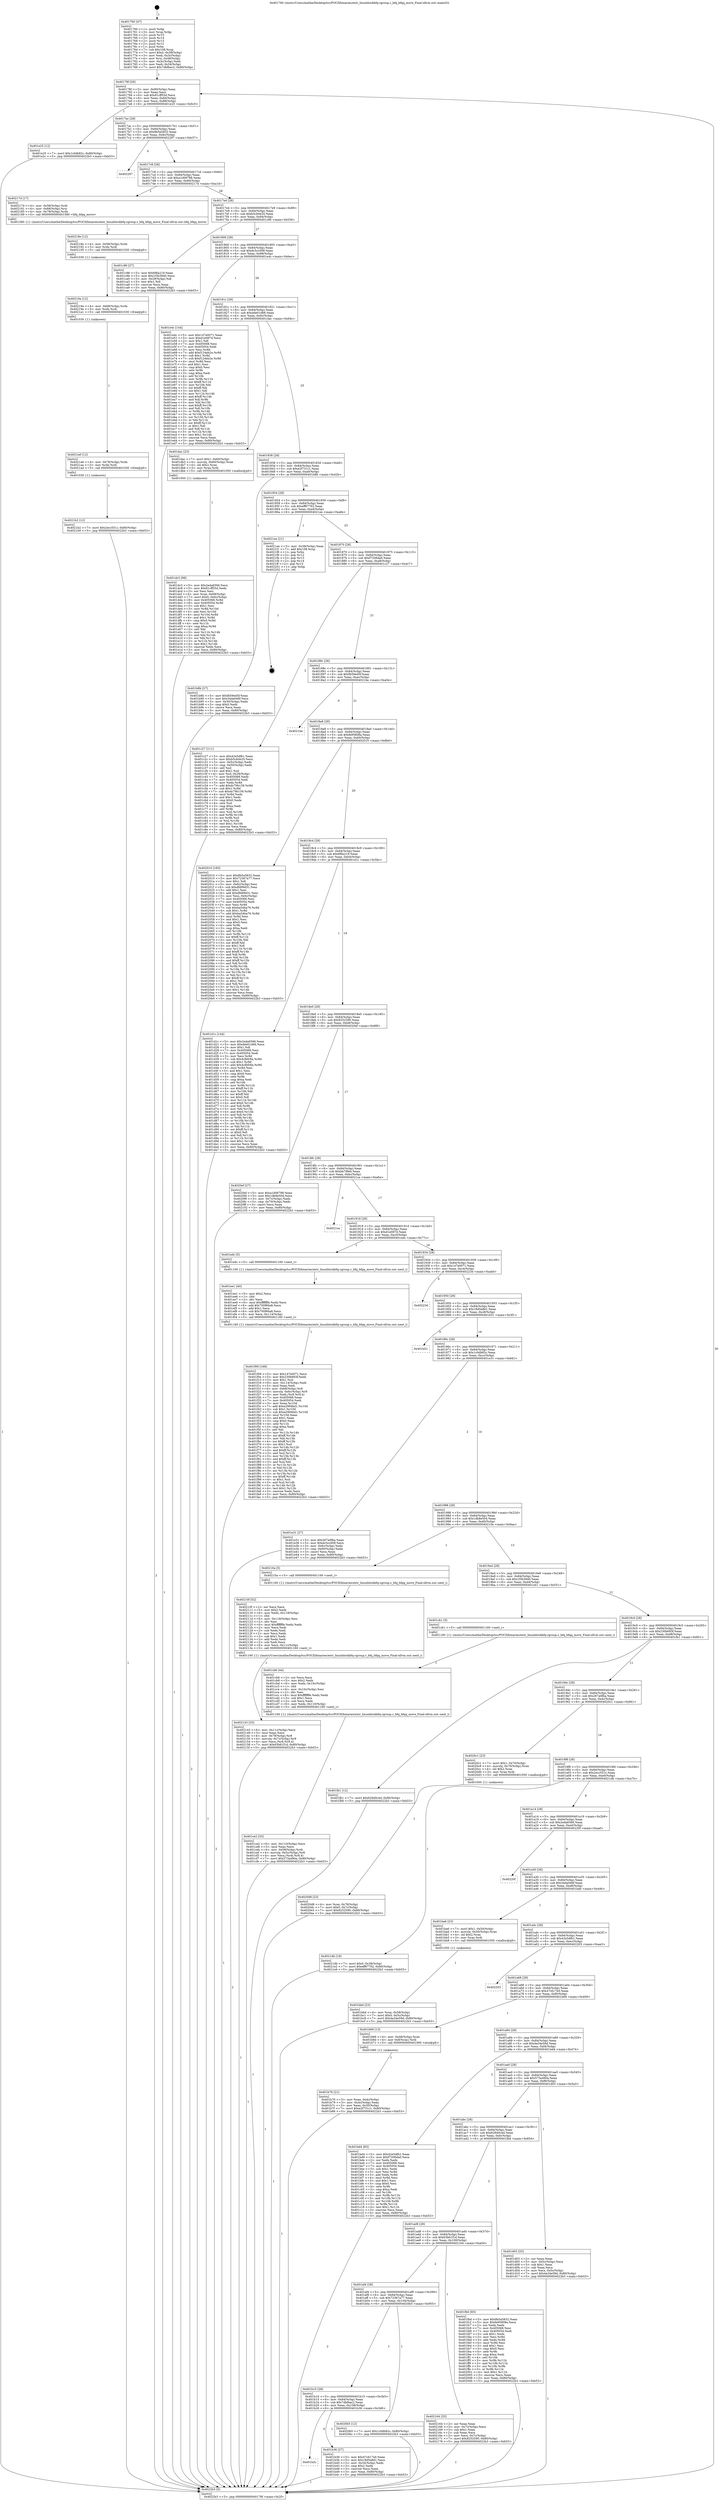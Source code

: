 digraph "0x401760" {
  label = "0x401760 (/mnt/c/Users/mathe/Desktop/tcc/POCII/binaries/extr_linuxblockbfq-cgroup.c_bfq_bfqq_move_Final-ollvm.out::main(0))"
  labelloc = "t"
  node[shape=record]

  Entry [label="",width=0.3,height=0.3,shape=circle,fillcolor=black,style=filled]
  "0x40178f" [label="{
     0x40178f [29]\l
     | [instrs]\l
     &nbsp;&nbsp;0x40178f \<+3\>: mov -0x80(%rbp),%eax\l
     &nbsp;&nbsp;0x401792 \<+2\>: mov %eax,%ecx\l
     &nbsp;&nbsp;0x401794 \<+6\>: sub $0x81cff55d,%ecx\l
     &nbsp;&nbsp;0x40179a \<+6\>: mov %eax,-0x84(%rbp)\l
     &nbsp;&nbsp;0x4017a0 \<+6\>: mov %ecx,-0x88(%rbp)\l
     &nbsp;&nbsp;0x4017a6 \<+6\>: je 0000000000401e25 \<main+0x6c5\>\l
  }"]
  "0x401e25" [label="{
     0x401e25 [12]\l
     | [instrs]\l
     &nbsp;&nbsp;0x401e25 \<+7\>: movl $0x1c0db82c,-0x80(%rbp)\l
     &nbsp;&nbsp;0x401e2c \<+5\>: jmp 00000000004022b3 \<main+0xb53\>\l
  }"]
  "0x4017ac" [label="{
     0x4017ac [28]\l
     | [instrs]\l
     &nbsp;&nbsp;0x4017ac \<+5\>: jmp 00000000004017b1 \<main+0x51\>\l
     &nbsp;&nbsp;0x4017b1 \<+6\>: mov -0x84(%rbp),%eax\l
     &nbsp;&nbsp;0x4017b7 \<+5\>: sub $0x8b5a5832,%eax\l
     &nbsp;&nbsp;0x4017bc \<+6\>: mov %eax,-0x8c(%rbp)\l
     &nbsp;&nbsp;0x4017c2 \<+6\>: je 0000000000402297 \<main+0xb37\>\l
  }"]
  Exit [label="",width=0.3,height=0.3,shape=circle,fillcolor=black,style=filled,peripheries=2]
  "0x402297" [label="{
     0x402297\l
  }", style=dashed]
  "0x4017c8" [label="{
     0x4017c8 [28]\l
     | [instrs]\l
     &nbsp;&nbsp;0x4017c8 \<+5\>: jmp 00000000004017cd \<main+0x6d\>\l
     &nbsp;&nbsp;0x4017cd \<+6\>: mov -0x84(%rbp),%eax\l
     &nbsp;&nbsp;0x4017d3 \<+5\>: sub $0xa1d06788,%eax\l
     &nbsp;&nbsp;0x4017d8 \<+6\>: mov %eax,-0x90(%rbp)\l
     &nbsp;&nbsp;0x4017de \<+6\>: je 000000000040217d \<main+0xa1d\>\l
  }"]
  "0x4021b2" [label="{
     0x4021b2 [12]\l
     | [instrs]\l
     &nbsp;&nbsp;0x4021b2 \<+7\>: movl $0x2ecc551c,-0x80(%rbp)\l
     &nbsp;&nbsp;0x4021b9 \<+5\>: jmp 00000000004022b3 \<main+0xb53\>\l
  }"]
  "0x40217d" [label="{
     0x40217d [17]\l
     | [instrs]\l
     &nbsp;&nbsp;0x40217d \<+4\>: mov -0x58(%rbp),%rdi\l
     &nbsp;&nbsp;0x402181 \<+4\>: mov -0x68(%rbp),%rsi\l
     &nbsp;&nbsp;0x402185 \<+4\>: mov -0x78(%rbp),%rdx\l
     &nbsp;&nbsp;0x402189 \<+5\>: call 0000000000401580 \<bfq_bfqq_move\>\l
     | [calls]\l
     &nbsp;&nbsp;0x401580 \{1\} (/mnt/c/Users/mathe/Desktop/tcc/POCII/binaries/extr_linuxblockbfq-cgroup.c_bfq_bfqq_move_Final-ollvm.out::bfq_bfqq_move)\l
  }"]
  "0x4017e4" [label="{
     0x4017e4 [28]\l
     | [instrs]\l
     &nbsp;&nbsp;0x4017e4 \<+5\>: jmp 00000000004017e9 \<main+0x89\>\l
     &nbsp;&nbsp;0x4017e9 \<+6\>: mov -0x84(%rbp),%eax\l
     &nbsp;&nbsp;0x4017ef \<+5\>: sub $0xb5cb0e20,%eax\l
     &nbsp;&nbsp;0x4017f4 \<+6\>: mov %eax,-0x94(%rbp)\l
     &nbsp;&nbsp;0x4017fa \<+6\>: je 0000000000401c96 \<main+0x536\>\l
  }"]
  "0x4021a6" [label="{
     0x4021a6 [12]\l
     | [instrs]\l
     &nbsp;&nbsp;0x4021a6 \<+4\>: mov -0x78(%rbp),%rdx\l
     &nbsp;&nbsp;0x4021aa \<+3\>: mov %rdx,%rdi\l
     &nbsp;&nbsp;0x4021ad \<+5\>: call 0000000000401030 \<free@plt\>\l
     | [calls]\l
     &nbsp;&nbsp;0x401030 \{1\} (unknown)\l
  }"]
  "0x401c96" [label="{
     0x401c96 [27]\l
     | [instrs]\l
     &nbsp;&nbsp;0x401c96 \<+5\>: mov $0x6f6a219,%eax\l
     &nbsp;&nbsp;0x401c9b \<+5\>: mov $0x1f3b3940,%ecx\l
     &nbsp;&nbsp;0x401ca0 \<+3\>: mov -0x29(%rbp),%dl\l
     &nbsp;&nbsp;0x401ca3 \<+3\>: test $0x1,%dl\l
     &nbsp;&nbsp;0x401ca6 \<+3\>: cmovne %ecx,%eax\l
     &nbsp;&nbsp;0x401ca9 \<+3\>: mov %eax,-0x80(%rbp)\l
     &nbsp;&nbsp;0x401cac \<+5\>: jmp 00000000004022b3 \<main+0xb53\>\l
  }"]
  "0x401800" [label="{
     0x401800 [28]\l
     | [instrs]\l
     &nbsp;&nbsp;0x401800 \<+5\>: jmp 0000000000401805 \<main+0xa5\>\l
     &nbsp;&nbsp;0x401805 \<+6\>: mov -0x84(%rbp),%eax\l
     &nbsp;&nbsp;0x40180b \<+5\>: sub $0xdc5cc009,%eax\l
     &nbsp;&nbsp;0x401810 \<+6\>: mov %eax,-0x98(%rbp)\l
     &nbsp;&nbsp;0x401816 \<+6\>: je 0000000000401e4c \<main+0x6ec\>\l
  }"]
  "0x40219a" [label="{
     0x40219a [12]\l
     | [instrs]\l
     &nbsp;&nbsp;0x40219a \<+4\>: mov -0x68(%rbp),%rdx\l
     &nbsp;&nbsp;0x40219e \<+3\>: mov %rdx,%rdi\l
     &nbsp;&nbsp;0x4021a1 \<+5\>: call 0000000000401030 \<free@plt\>\l
     | [calls]\l
     &nbsp;&nbsp;0x401030 \{1\} (unknown)\l
  }"]
  "0x401e4c" [label="{
     0x401e4c [144]\l
     | [instrs]\l
     &nbsp;&nbsp;0x401e4c \<+5\>: mov $0x147e0071,%eax\l
     &nbsp;&nbsp;0x401e51 \<+5\>: mov $0xd1e087d,%ecx\l
     &nbsp;&nbsp;0x401e56 \<+2\>: mov $0x1,%dl\l
     &nbsp;&nbsp;0x401e58 \<+7\>: mov 0x405068,%esi\l
     &nbsp;&nbsp;0x401e5f \<+7\>: mov 0x405054,%edi\l
     &nbsp;&nbsp;0x401e66 \<+3\>: mov %esi,%r8d\l
     &nbsp;&nbsp;0x401e69 \<+7\>: add $0xf124eb2e,%r8d\l
     &nbsp;&nbsp;0x401e70 \<+4\>: sub $0x1,%r8d\l
     &nbsp;&nbsp;0x401e74 \<+7\>: sub $0xf124eb2e,%r8d\l
     &nbsp;&nbsp;0x401e7b \<+4\>: imul %r8d,%esi\l
     &nbsp;&nbsp;0x401e7f \<+3\>: and $0x1,%esi\l
     &nbsp;&nbsp;0x401e82 \<+3\>: cmp $0x0,%esi\l
     &nbsp;&nbsp;0x401e85 \<+4\>: sete %r9b\l
     &nbsp;&nbsp;0x401e89 \<+3\>: cmp $0xa,%edi\l
     &nbsp;&nbsp;0x401e8c \<+4\>: setl %r10b\l
     &nbsp;&nbsp;0x401e90 \<+3\>: mov %r9b,%r11b\l
     &nbsp;&nbsp;0x401e93 \<+4\>: xor $0xff,%r11b\l
     &nbsp;&nbsp;0x401e97 \<+3\>: mov %r10b,%bl\l
     &nbsp;&nbsp;0x401e9a \<+3\>: xor $0xff,%bl\l
     &nbsp;&nbsp;0x401e9d \<+3\>: xor $0x1,%dl\l
     &nbsp;&nbsp;0x401ea0 \<+3\>: mov %r11b,%r14b\l
     &nbsp;&nbsp;0x401ea3 \<+4\>: and $0xff,%r14b\l
     &nbsp;&nbsp;0x401ea7 \<+3\>: and %dl,%r9b\l
     &nbsp;&nbsp;0x401eaa \<+3\>: mov %bl,%r15b\l
     &nbsp;&nbsp;0x401ead \<+4\>: and $0xff,%r15b\l
     &nbsp;&nbsp;0x401eb1 \<+3\>: and %dl,%r10b\l
     &nbsp;&nbsp;0x401eb4 \<+3\>: or %r9b,%r14b\l
     &nbsp;&nbsp;0x401eb7 \<+3\>: or %r10b,%r15b\l
     &nbsp;&nbsp;0x401eba \<+3\>: xor %r15b,%r14b\l
     &nbsp;&nbsp;0x401ebd \<+3\>: or %bl,%r11b\l
     &nbsp;&nbsp;0x401ec0 \<+4\>: xor $0xff,%r11b\l
     &nbsp;&nbsp;0x401ec4 \<+3\>: or $0x1,%dl\l
     &nbsp;&nbsp;0x401ec7 \<+3\>: and %dl,%r11b\l
     &nbsp;&nbsp;0x401eca \<+3\>: or %r11b,%r14b\l
     &nbsp;&nbsp;0x401ecd \<+4\>: test $0x1,%r14b\l
     &nbsp;&nbsp;0x401ed1 \<+3\>: cmovne %ecx,%eax\l
     &nbsp;&nbsp;0x401ed4 \<+3\>: mov %eax,-0x80(%rbp)\l
     &nbsp;&nbsp;0x401ed7 \<+5\>: jmp 00000000004022b3 \<main+0xb53\>\l
  }"]
  "0x40181c" [label="{
     0x40181c [28]\l
     | [instrs]\l
     &nbsp;&nbsp;0x40181c \<+5\>: jmp 0000000000401821 \<main+0xc1\>\l
     &nbsp;&nbsp;0x401821 \<+6\>: mov -0x84(%rbp),%eax\l
     &nbsp;&nbsp;0x401827 \<+5\>: sub $0xdde01d66,%eax\l
     &nbsp;&nbsp;0x40182c \<+6\>: mov %eax,-0x9c(%rbp)\l
     &nbsp;&nbsp;0x401832 \<+6\>: je 0000000000401dac \<main+0x64c\>\l
  }"]
  "0x40218e" [label="{
     0x40218e [12]\l
     | [instrs]\l
     &nbsp;&nbsp;0x40218e \<+4\>: mov -0x58(%rbp),%rdx\l
     &nbsp;&nbsp;0x402192 \<+3\>: mov %rdx,%rdi\l
     &nbsp;&nbsp;0x402195 \<+5\>: call 0000000000401030 \<free@plt\>\l
     | [calls]\l
     &nbsp;&nbsp;0x401030 \{1\} (unknown)\l
  }"]
  "0x401dac" [label="{
     0x401dac [23]\l
     | [instrs]\l
     &nbsp;&nbsp;0x401dac \<+7\>: movl $0x1,-0x60(%rbp)\l
     &nbsp;&nbsp;0x401db3 \<+4\>: movslq -0x60(%rbp),%rax\l
     &nbsp;&nbsp;0x401db7 \<+4\>: shl $0x2,%rax\l
     &nbsp;&nbsp;0x401dbb \<+3\>: mov %rax,%rdi\l
     &nbsp;&nbsp;0x401dbe \<+5\>: call 0000000000401050 \<malloc@plt\>\l
     | [calls]\l
     &nbsp;&nbsp;0x401050 \{1\} (unknown)\l
  }"]
  "0x401838" [label="{
     0x401838 [28]\l
     | [instrs]\l
     &nbsp;&nbsp;0x401838 \<+5\>: jmp 000000000040183d \<main+0xdd\>\l
     &nbsp;&nbsp;0x40183d \<+6\>: mov -0x84(%rbp),%eax\l
     &nbsp;&nbsp;0x401843 \<+5\>: sub $0xe2f731c1,%eax\l
     &nbsp;&nbsp;0x401848 \<+6\>: mov %eax,-0xa0(%rbp)\l
     &nbsp;&nbsp;0x40184e \<+6\>: je 0000000000401b8b \<main+0x42b\>\l
  }"]
  "0x402143" [label="{
     0x402143 [33]\l
     | [instrs]\l
     &nbsp;&nbsp;0x402143 \<+6\>: mov -0x11c(%rbp),%ecx\l
     &nbsp;&nbsp;0x402149 \<+3\>: imul %eax,%ecx\l
     &nbsp;&nbsp;0x40214c \<+4\>: mov -0x78(%rbp),%r8\l
     &nbsp;&nbsp;0x402150 \<+4\>: movslq -0x7c(%rbp),%r9\l
     &nbsp;&nbsp;0x402154 \<+4\>: mov %ecx,(%r8,%r9,4)\l
     &nbsp;&nbsp;0x402158 \<+7\>: movl $0x63b61f1d,-0x80(%rbp)\l
     &nbsp;&nbsp;0x40215f \<+5\>: jmp 00000000004022b3 \<main+0xb53\>\l
  }"]
  "0x401b8b" [label="{
     0x401b8b [27]\l
     | [instrs]\l
     &nbsp;&nbsp;0x401b8b \<+5\>: mov $0xfb59ed5f,%eax\l
     &nbsp;&nbsp;0x401b90 \<+5\>: mov $0x34da046f,%ecx\l
     &nbsp;&nbsp;0x401b95 \<+3\>: mov -0x30(%rbp),%edx\l
     &nbsp;&nbsp;0x401b98 \<+3\>: cmp $0x0,%edx\l
     &nbsp;&nbsp;0x401b9b \<+3\>: cmove %ecx,%eax\l
     &nbsp;&nbsp;0x401b9e \<+3\>: mov %eax,-0x80(%rbp)\l
     &nbsp;&nbsp;0x401ba1 \<+5\>: jmp 00000000004022b3 \<main+0xb53\>\l
  }"]
  "0x401854" [label="{
     0x401854 [28]\l
     | [instrs]\l
     &nbsp;&nbsp;0x401854 \<+5\>: jmp 0000000000401859 \<main+0xf9\>\l
     &nbsp;&nbsp;0x401859 \<+6\>: mov -0x84(%rbp),%eax\l
     &nbsp;&nbsp;0x40185f \<+5\>: sub $0xeff67762,%eax\l
     &nbsp;&nbsp;0x401864 \<+6\>: mov %eax,-0xa4(%rbp)\l
     &nbsp;&nbsp;0x40186a \<+6\>: je 00000000004021ee \<main+0xa8e\>\l
  }"]
  "0x40210f" [label="{
     0x40210f [52]\l
     | [instrs]\l
     &nbsp;&nbsp;0x40210f \<+2\>: xor %ecx,%ecx\l
     &nbsp;&nbsp;0x402111 \<+5\>: mov $0x2,%edx\l
     &nbsp;&nbsp;0x402116 \<+6\>: mov %edx,-0x118(%rbp)\l
     &nbsp;&nbsp;0x40211c \<+1\>: cltd\l
     &nbsp;&nbsp;0x40211d \<+6\>: mov -0x118(%rbp),%esi\l
     &nbsp;&nbsp;0x402123 \<+2\>: idiv %esi\l
     &nbsp;&nbsp;0x402125 \<+6\>: imul $0xfffffffe,%edx,%edx\l
     &nbsp;&nbsp;0x40212b \<+2\>: mov %ecx,%edi\l
     &nbsp;&nbsp;0x40212d \<+2\>: sub %edx,%edi\l
     &nbsp;&nbsp;0x40212f \<+2\>: mov %ecx,%edx\l
     &nbsp;&nbsp;0x402131 \<+3\>: sub $0x1,%edx\l
     &nbsp;&nbsp;0x402134 \<+2\>: add %edx,%edi\l
     &nbsp;&nbsp;0x402136 \<+2\>: sub %edi,%ecx\l
     &nbsp;&nbsp;0x402138 \<+6\>: mov %ecx,-0x11c(%rbp)\l
     &nbsp;&nbsp;0x40213e \<+5\>: call 0000000000401160 \<next_i\>\l
     | [calls]\l
     &nbsp;&nbsp;0x401160 \{1\} (/mnt/c/Users/mathe/Desktop/tcc/POCII/binaries/extr_linuxblockbfq-cgroup.c_bfq_bfqq_move_Final-ollvm.out::next_i)\l
  }"]
  "0x4021ee" [label="{
     0x4021ee [21]\l
     | [instrs]\l
     &nbsp;&nbsp;0x4021ee \<+3\>: mov -0x38(%rbp),%eax\l
     &nbsp;&nbsp;0x4021f1 \<+7\>: add $0x108,%rsp\l
     &nbsp;&nbsp;0x4021f8 \<+1\>: pop %rbx\l
     &nbsp;&nbsp;0x4021f9 \<+2\>: pop %r12\l
     &nbsp;&nbsp;0x4021fb \<+2\>: pop %r13\l
     &nbsp;&nbsp;0x4021fd \<+2\>: pop %r14\l
     &nbsp;&nbsp;0x4021ff \<+2\>: pop %r15\l
     &nbsp;&nbsp;0x402201 \<+1\>: pop %rbp\l
     &nbsp;&nbsp;0x402202 \<+1\>: ret\l
  }"]
  "0x401870" [label="{
     0x401870 [28]\l
     | [instrs]\l
     &nbsp;&nbsp;0x401870 \<+5\>: jmp 0000000000401875 \<main+0x115\>\l
     &nbsp;&nbsp;0x401875 \<+6\>: mov -0x84(%rbp),%eax\l
     &nbsp;&nbsp;0x40187b \<+5\>: sub $0xf7206da0,%eax\l
     &nbsp;&nbsp;0x401880 \<+6\>: mov %eax,-0xa8(%rbp)\l
     &nbsp;&nbsp;0x401886 \<+6\>: je 0000000000401c27 \<main+0x4c7\>\l
  }"]
  "0x4020d8" [label="{
     0x4020d8 [23]\l
     | [instrs]\l
     &nbsp;&nbsp;0x4020d8 \<+4\>: mov %rax,-0x78(%rbp)\l
     &nbsp;&nbsp;0x4020dc \<+7\>: movl $0x0,-0x7c(%rbp)\l
     &nbsp;&nbsp;0x4020e3 \<+7\>: movl $0x8252590,-0x80(%rbp)\l
     &nbsp;&nbsp;0x4020ea \<+5\>: jmp 00000000004022b3 \<main+0xb53\>\l
  }"]
  "0x401c27" [label="{
     0x401c27 [111]\l
     | [instrs]\l
     &nbsp;&nbsp;0x401c27 \<+5\>: mov $0x42e5dfb1,%eax\l
     &nbsp;&nbsp;0x401c2c \<+5\>: mov $0xb5cb0e20,%ecx\l
     &nbsp;&nbsp;0x401c31 \<+3\>: mov -0x5c(%rbp),%edx\l
     &nbsp;&nbsp;0x401c34 \<+3\>: cmp -0x50(%rbp),%edx\l
     &nbsp;&nbsp;0x401c37 \<+4\>: setl %sil\l
     &nbsp;&nbsp;0x401c3b \<+4\>: and $0x1,%sil\l
     &nbsp;&nbsp;0x401c3f \<+4\>: mov %sil,-0x29(%rbp)\l
     &nbsp;&nbsp;0x401c43 \<+7\>: mov 0x405068,%edx\l
     &nbsp;&nbsp;0x401c4a \<+7\>: mov 0x405054,%edi\l
     &nbsp;&nbsp;0x401c51 \<+3\>: mov %edx,%r8d\l
     &nbsp;&nbsp;0x401c54 \<+7\>: add $0xdc79b159,%r8d\l
     &nbsp;&nbsp;0x401c5b \<+4\>: sub $0x1,%r8d\l
     &nbsp;&nbsp;0x401c5f \<+7\>: sub $0xdc79b159,%r8d\l
     &nbsp;&nbsp;0x401c66 \<+4\>: imul %r8d,%edx\l
     &nbsp;&nbsp;0x401c6a \<+3\>: and $0x1,%edx\l
     &nbsp;&nbsp;0x401c6d \<+3\>: cmp $0x0,%edx\l
     &nbsp;&nbsp;0x401c70 \<+4\>: sete %sil\l
     &nbsp;&nbsp;0x401c74 \<+3\>: cmp $0xa,%edi\l
     &nbsp;&nbsp;0x401c77 \<+4\>: setl %r9b\l
     &nbsp;&nbsp;0x401c7b \<+3\>: mov %sil,%r10b\l
     &nbsp;&nbsp;0x401c7e \<+3\>: and %r9b,%r10b\l
     &nbsp;&nbsp;0x401c81 \<+3\>: xor %r9b,%sil\l
     &nbsp;&nbsp;0x401c84 \<+3\>: or %sil,%r10b\l
     &nbsp;&nbsp;0x401c87 \<+4\>: test $0x1,%r10b\l
     &nbsp;&nbsp;0x401c8b \<+3\>: cmovne %ecx,%eax\l
     &nbsp;&nbsp;0x401c8e \<+3\>: mov %eax,-0x80(%rbp)\l
     &nbsp;&nbsp;0x401c91 \<+5\>: jmp 00000000004022b3 \<main+0xb53\>\l
  }"]
  "0x40188c" [label="{
     0x40188c [28]\l
     | [instrs]\l
     &nbsp;&nbsp;0x40188c \<+5\>: jmp 0000000000401891 \<main+0x131\>\l
     &nbsp;&nbsp;0x401891 \<+6\>: mov -0x84(%rbp),%eax\l
     &nbsp;&nbsp;0x401897 \<+5\>: sub $0xfb59ed5f,%eax\l
     &nbsp;&nbsp;0x40189c \<+6\>: mov %eax,-0xac(%rbp)\l
     &nbsp;&nbsp;0x4018a2 \<+6\>: je 00000000004021be \<main+0xa5e\>\l
  }"]
  "0x401f09" [label="{
     0x401f09 [168]\l
     | [instrs]\l
     &nbsp;&nbsp;0x401f09 \<+5\>: mov $0x147e0071,%ecx\l
     &nbsp;&nbsp;0x401f0e \<+5\>: mov $0x230b693f,%edx\l
     &nbsp;&nbsp;0x401f13 \<+3\>: mov $0x1,%sil\l
     &nbsp;&nbsp;0x401f16 \<+6\>: mov -0x114(%rbp),%edi\l
     &nbsp;&nbsp;0x401f1c \<+3\>: imul %eax,%edi\l
     &nbsp;&nbsp;0x401f1f \<+4\>: mov -0x68(%rbp),%r8\l
     &nbsp;&nbsp;0x401f23 \<+4\>: movslq -0x6c(%rbp),%r9\l
     &nbsp;&nbsp;0x401f27 \<+4\>: mov %edi,(%r8,%r9,4)\l
     &nbsp;&nbsp;0x401f2b \<+7\>: mov 0x405068,%eax\l
     &nbsp;&nbsp;0x401f32 \<+7\>: mov 0x405054,%edi\l
     &nbsp;&nbsp;0x401f39 \<+3\>: mov %eax,%r10d\l
     &nbsp;&nbsp;0x401f3c \<+7\>: add $0xe2994bd1,%r10d\l
     &nbsp;&nbsp;0x401f43 \<+4\>: sub $0x1,%r10d\l
     &nbsp;&nbsp;0x401f47 \<+7\>: sub $0xe2994bd1,%r10d\l
     &nbsp;&nbsp;0x401f4e \<+4\>: imul %r10d,%eax\l
     &nbsp;&nbsp;0x401f52 \<+3\>: and $0x1,%eax\l
     &nbsp;&nbsp;0x401f55 \<+3\>: cmp $0x0,%eax\l
     &nbsp;&nbsp;0x401f58 \<+4\>: sete %r11b\l
     &nbsp;&nbsp;0x401f5c \<+3\>: cmp $0xa,%edi\l
     &nbsp;&nbsp;0x401f5f \<+3\>: setl %bl\l
     &nbsp;&nbsp;0x401f62 \<+3\>: mov %r11b,%r14b\l
     &nbsp;&nbsp;0x401f65 \<+4\>: xor $0xff,%r14b\l
     &nbsp;&nbsp;0x401f69 \<+3\>: mov %bl,%r15b\l
     &nbsp;&nbsp;0x401f6c \<+4\>: xor $0xff,%r15b\l
     &nbsp;&nbsp;0x401f70 \<+4\>: xor $0x1,%sil\l
     &nbsp;&nbsp;0x401f74 \<+3\>: mov %r14b,%r12b\l
     &nbsp;&nbsp;0x401f77 \<+4\>: and $0xff,%r12b\l
     &nbsp;&nbsp;0x401f7b \<+3\>: and %sil,%r11b\l
     &nbsp;&nbsp;0x401f7e \<+3\>: mov %r15b,%r13b\l
     &nbsp;&nbsp;0x401f81 \<+4\>: and $0xff,%r13b\l
     &nbsp;&nbsp;0x401f85 \<+3\>: and %sil,%bl\l
     &nbsp;&nbsp;0x401f88 \<+3\>: or %r11b,%r12b\l
     &nbsp;&nbsp;0x401f8b \<+3\>: or %bl,%r13b\l
     &nbsp;&nbsp;0x401f8e \<+3\>: xor %r13b,%r12b\l
     &nbsp;&nbsp;0x401f91 \<+3\>: or %r15b,%r14b\l
     &nbsp;&nbsp;0x401f94 \<+4\>: xor $0xff,%r14b\l
     &nbsp;&nbsp;0x401f98 \<+4\>: or $0x1,%sil\l
     &nbsp;&nbsp;0x401f9c \<+3\>: and %sil,%r14b\l
     &nbsp;&nbsp;0x401f9f \<+3\>: or %r14b,%r12b\l
     &nbsp;&nbsp;0x401fa2 \<+4\>: test $0x1,%r12b\l
     &nbsp;&nbsp;0x401fa6 \<+3\>: cmovne %edx,%ecx\l
     &nbsp;&nbsp;0x401fa9 \<+3\>: mov %ecx,-0x80(%rbp)\l
     &nbsp;&nbsp;0x401fac \<+5\>: jmp 00000000004022b3 \<main+0xb53\>\l
  }"]
  "0x4021be" [label="{
     0x4021be\l
  }", style=dashed]
  "0x4018a8" [label="{
     0x4018a8 [28]\l
     | [instrs]\l
     &nbsp;&nbsp;0x4018a8 \<+5\>: jmp 00000000004018ad \<main+0x14d\>\l
     &nbsp;&nbsp;0x4018ad \<+6\>: mov -0x84(%rbp),%eax\l
     &nbsp;&nbsp;0x4018b3 \<+5\>: sub $0xfe95808a,%eax\l
     &nbsp;&nbsp;0x4018b8 \<+6\>: mov %eax,-0xb0(%rbp)\l
     &nbsp;&nbsp;0x4018be \<+6\>: je 0000000000402010 \<main+0x8b0\>\l
  }"]
  "0x401ee1" [label="{
     0x401ee1 [40]\l
     | [instrs]\l
     &nbsp;&nbsp;0x401ee1 \<+5\>: mov $0x2,%ecx\l
     &nbsp;&nbsp;0x401ee6 \<+1\>: cltd\l
     &nbsp;&nbsp;0x401ee7 \<+2\>: idiv %ecx\l
     &nbsp;&nbsp;0x401ee9 \<+6\>: imul $0xfffffffe,%edx,%ecx\l
     &nbsp;&nbsp;0x401eef \<+6\>: add $0x700f66a8,%ecx\l
     &nbsp;&nbsp;0x401ef5 \<+3\>: add $0x1,%ecx\l
     &nbsp;&nbsp;0x401ef8 \<+6\>: sub $0x700f66a8,%ecx\l
     &nbsp;&nbsp;0x401efe \<+6\>: mov %ecx,-0x114(%rbp)\l
     &nbsp;&nbsp;0x401f04 \<+5\>: call 0000000000401160 \<next_i\>\l
     | [calls]\l
     &nbsp;&nbsp;0x401160 \{1\} (/mnt/c/Users/mathe/Desktop/tcc/POCII/binaries/extr_linuxblockbfq-cgroup.c_bfq_bfqq_move_Final-ollvm.out::next_i)\l
  }"]
  "0x402010" [label="{
     0x402010 [165]\l
     | [instrs]\l
     &nbsp;&nbsp;0x402010 \<+5\>: mov $0x8b5a5832,%eax\l
     &nbsp;&nbsp;0x402015 \<+5\>: mov $0x72367a77,%ecx\l
     &nbsp;&nbsp;0x40201a \<+2\>: mov $0x1,%dl\l
     &nbsp;&nbsp;0x40201c \<+3\>: mov -0x6c(%rbp),%esi\l
     &nbsp;&nbsp;0x40201f \<+6\>: sub $0xdfd99d31,%esi\l
     &nbsp;&nbsp;0x402025 \<+3\>: add $0x1,%esi\l
     &nbsp;&nbsp;0x402028 \<+6\>: add $0xdfd99d31,%esi\l
     &nbsp;&nbsp;0x40202e \<+3\>: mov %esi,-0x6c(%rbp)\l
     &nbsp;&nbsp;0x402031 \<+7\>: mov 0x405068,%esi\l
     &nbsp;&nbsp;0x402038 \<+7\>: mov 0x405054,%edi\l
     &nbsp;&nbsp;0x40203f \<+3\>: mov %esi,%r8d\l
     &nbsp;&nbsp;0x402042 \<+7\>: sub $0xba54ba76,%r8d\l
     &nbsp;&nbsp;0x402049 \<+4\>: sub $0x1,%r8d\l
     &nbsp;&nbsp;0x40204d \<+7\>: add $0xba54ba76,%r8d\l
     &nbsp;&nbsp;0x402054 \<+4\>: imul %r8d,%esi\l
     &nbsp;&nbsp;0x402058 \<+3\>: and $0x1,%esi\l
     &nbsp;&nbsp;0x40205b \<+3\>: cmp $0x0,%esi\l
     &nbsp;&nbsp;0x40205e \<+4\>: sete %r9b\l
     &nbsp;&nbsp;0x402062 \<+3\>: cmp $0xa,%edi\l
     &nbsp;&nbsp;0x402065 \<+4\>: setl %r10b\l
     &nbsp;&nbsp;0x402069 \<+3\>: mov %r9b,%r11b\l
     &nbsp;&nbsp;0x40206c \<+4\>: xor $0xff,%r11b\l
     &nbsp;&nbsp;0x402070 \<+3\>: mov %r10b,%bl\l
     &nbsp;&nbsp;0x402073 \<+3\>: xor $0xff,%bl\l
     &nbsp;&nbsp;0x402076 \<+3\>: xor $0x1,%dl\l
     &nbsp;&nbsp;0x402079 \<+3\>: mov %r11b,%r14b\l
     &nbsp;&nbsp;0x40207c \<+4\>: and $0xff,%r14b\l
     &nbsp;&nbsp;0x402080 \<+3\>: and %dl,%r9b\l
     &nbsp;&nbsp;0x402083 \<+3\>: mov %bl,%r15b\l
     &nbsp;&nbsp;0x402086 \<+4\>: and $0xff,%r15b\l
     &nbsp;&nbsp;0x40208a \<+3\>: and %dl,%r10b\l
     &nbsp;&nbsp;0x40208d \<+3\>: or %r9b,%r14b\l
     &nbsp;&nbsp;0x402090 \<+3\>: or %r10b,%r15b\l
     &nbsp;&nbsp;0x402093 \<+3\>: xor %r15b,%r14b\l
     &nbsp;&nbsp;0x402096 \<+3\>: or %bl,%r11b\l
     &nbsp;&nbsp;0x402099 \<+4\>: xor $0xff,%r11b\l
     &nbsp;&nbsp;0x40209d \<+3\>: or $0x1,%dl\l
     &nbsp;&nbsp;0x4020a0 \<+3\>: and %dl,%r11b\l
     &nbsp;&nbsp;0x4020a3 \<+3\>: or %r11b,%r14b\l
     &nbsp;&nbsp;0x4020a6 \<+4\>: test $0x1,%r14b\l
     &nbsp;&nbsp;0x4020aa \<+3\>: cmovne %ecx,%eax\l
     &nbsp;&nbsp;0x4020ad \<+3\>: mov %eax,-0x80(%rbp)\l
     &nbsp;&nbsp;0x4020b0 \<+5\>: jmp 00000000004022b3 \<main+0xb53\>\l
  }"]
  "0x4018c4" [label="{
     0x4018c4 [28]\l
     | [instrs]\l
     &nbsp;&nbsp;0x4018c4 \<+5\>: jmp 00000000004018c9 \<main+0x169\>\l
     &nbsp;&nbsp;0x4018c9 \<+6\>: mov -0x84(%rbp),%eax\l
     &nbsp;&nbsp;0x4018cf \<+5\>: sub $0x6f6a219,%eax\l
     &nbsp;&nbsp;0x4018d4 \<+6\>: mov %eax,-0xb4(%rbp)\l
     &nbsp;&nbsp;0x4018da \<+6\>: je 0000000000401d1c \<main+0x5bc\>\l
  }"]
  "0x401dc3" [label="{
     0x401dc3 [98]\l
     | [instrs]\l
     &nbsp;&nbsp;0x401dc3 \<+5\>: mov $0x2eda6566,%ecx\l
     &nbsp;&nbsp;0x401dc8 \<+5\>: mov $0x81cff55d,%edx\l
     &nbsp;&nbsp;0x401dcd \<+2\>: xor %esi,%esi\l
     &nbsp;&nbsp;0x401dcf \<+4\>: mov %rax,-0x68(%rbp)\l
     &nbsp;&nbsp;0x401dd3 \<+7\>: movl $0x0,-0x6c(%rbp)\l
     &nbsp;&nbsp;0x401dda \<+8\>: mov 0x405068,%r8d\l
     &nbsp;&nbsp;0x401de2 \<+8\>: mov 0x405054,%r9d\l
     &nbsp;&nbsp;0x401dea \<+3\>: sub $0x1,%esi\l
     &nbsp;&nbsp;0x401ded \<+3\>: mov %r8d,%r10d\l
     &nbsp;&nbsp;0x401df0 \<+3\>: add %esi,%r10d\l
     &nbsp;&nbsp;0x401df3 \<+4\>: imul %r10d,%r8d\l
     &nbsp;&nbsp;0x401df7 \<+4\>: and $0x1,%r8d\l
     &nbsp;&nbsp;0x401dfb \<+4\>: cmp $0x0,%r8d\l
     &nbsp;&nbsp;0x401dff \<+4\>: sete %r11b\l
     &nbsp;&nbsp;0x401e03 \<+4\>: cmp $0xa,%r9d\l
     &nbsp;&nbsp;0x401e07 \<+3\>: setl %bl\l
     &nbsp;&nbsp;0x401e0a \<+3\>: mov %r11b,%r14b\l
     &nbsp;&nbsp;0x401e0d \<+3\>: and %bl,%r14b\l
     &nbsp;&nbsp;0x401e10 \<+3\>: xor %bl,%r11b\l
     &nbsp;&nbsp;0x401e13 \<+3\>: or %r11b,%r14b\l
     &nbsp;&nbsp;0x401e16 \<+4\>: test $0x1,%r14b\l
     &nbsp;&nbsp;0x401e1a \<+3\>: cmovne %edx,%ecx\l
     &nbsp;&nbsp;0x401e1d \<+3\>: mov %ecx,-0x80(%rbp)\l
     &nbsp;&nbsp;0x401e20 \<+5\>: jmp 00000000004022b3 \<main+0xb53\>\l
  }"]
  "0x401d1c" [label="{
     0x401d1c [144]\l
     | [instrs]\l
     &nbsp;&nbsp;0x401d1c \<+5\>: mov $0x2eda6566,%eax\l
     &nbsp;&nbsp;0x401d21 \<+5\>: mov $0xdde01d66,%ecx\l
     &nbsp;&nbsp;0x401d26 \<+2\>: mov $0x1,%dl\l
     &nbsp;&nbsp;0x401d28 \<+7\>: mov 0x405068,%esi\l
     &nbsp;&nbsp;0x401d2f \<+7\>: mov 0x405054,%edi\l
     &nbsp;&nbsp;0x401d36 \<+3\>: mov %esi,%r8d\l
     &nbsp;&nbsp;0x401d39 \<+7\>: sub $0x4cfbfc8a,%r8d\l
     &nbsp;&nbsp;0x401d40 \<+4\>: sub $0x1,%r8d\l
     &nbsp;&nbsp;0x401d44 \<+7\>: add $0x4cfbfc8a,%r8d\l
     &nbsp;&nbsp;0x401d4b \<+4\>: imul %r8d,%esi\l
     &nbsp;&nbsp;0x401d4f \<+3\>: and $0x1,%esi\l
     &nbsp;&nbsp;0x401d52 \<+3\>: cmp $0x0,%esi\l
     &nbsp;&nbsp;0x401d55 \<+4\>: sete %r9b\l
     &nbsp;&nbsp;0x401d59 \<+3\>: cmp $0xa,%edi\l
     &nbsp;&nbsp;0x401d5c \<+4\>: setl %r10b\l
     &nbsp;&nbsp;0x401d60 \<+3\>: mov %r9b,%r11b\l
     &nbsp;&nbsp;0x401d63 \<+4\>: xor $0xff,%r11b\l
     &nbsp;&nbsp;0x401d67 \<+3\>: mov %r10b,%bl\l
     &nbsp;&nbsp;0x401d6a \<+3\>: xor $0xff,%bl\l
     &nbsp;&nbsp;0x401d6d \<+3\>: xor $0x0,%dl\l
     &nbsp;&nbsp;0x401d70 \<+3\>: mov %r11b,%r14b\l
     &nbsp;&nbsp;0x401d73 \<+4\>: and $0x0,%r14b\l
     &nbsp;&nbsp;0x401d77 \<+3\>: and %dl,%r9b\l
     &nbsp;&nbsp;0x401d7a \<+3\>: mov %bl,%r15b\l
     &nbsp;&nbsp;0x401d7d \<+4\>: and $0x0,%r15b\l
     &nbsp;&nbsp;0x401d81 \<+3\>: and %dl,%r10b\l
     &nbsp;&nbsp;0x401d84 \<+3\>: or %r9b,%r14b\l
     &nbsp;&nbsp;0x401d87 \<+3\>: or %r10b,%r15b\l
     &nbsp;&nbsp;0x401d8a \<+3\>: xor %r15b,%r14b\l
     &nbsp;&nbsp;0x401d8d \<+3\>: or %bl,%r11b\l
     &nbsp;&nbsp;0x401d90 \<+4\>: xor $0xff,%r11b\l
     &nbsp;&nbsp;0x401d94 \<+3\>: or $0x0,%dl\l
     &nbsp;&nbsp;0x401d97 \<+3\>: and %dl,%r11b\l
     &nbsp;&nbsp;0x401d9a \<+3\>: or %r11b,%r14b\l
     &nbsp;&nbsp;0x401d9d \<+4\>: test $0x1,%r14b\l
     &nbsp;&nbsp;0x401da1 \<+3\>: cmovne %ecx,%eax\l
     &nbsp;&nbsp;0x401da4 \<+3\>: mov %eax,-0x80(%rbp)\l
     &nbsp;&nbsp;0x401da7 \<+5\>: jmp 00000000004022b3 \<main+0xb53\>\l
  }"]
  "0x4018e0" [label="{
     0x4018e0 [28]\l
     | [instrs]\l
     &nbsp;&nbsp;0x4018e0 \<+5\>: jmp 00000000004018e5 \<main+0x185\>\l
     &nbsp;&nbsp;0x4018e5 \<+6\>: mov -0x84(%rbp),%eax\l
     &nbsp;&nbsp;0x4018eb \<+5\>: sub $0x8252590,%eax\l
     &nbsp;&nbsp;0x4018f0 \<+6\>: mov %eax,-0xb8(%rbp)\l
     &nbsp;&nbsp;0x4018f6 \<+6\>: je 00000000004020ef \<main+0x98f\>\l
  }"]
  "0x401ce2" [label="{
     0x401ce2 [33]\l
     | [instrs]\l
     &nbsp;&nbsp;0x401ce2 \<+6\>: mov -0x110(%rbp),%ecx\l
     &nbsp;&nbsp;0x401ce8 \<+3\>: imul %eax,%ecx\l
     &nbsp;&nbsp;0x401ceb \<+4\>: mov -0x58(%rbp),%rdi\l
     &nbsp;&nbsp;0x401cef \<+4\>: movslq -0x5c(%rbp),%r8\l
     &nbsp;&nbsp;0x401cf3 \<+4\>: mov %ecx,(%rdi,%r8,4)\l
     &nbsp;&nbsp;0x401cf7 \<+7\>: movl $0x573a490a,-0x80(%rbp)\l
     &nbsp;&nbsp;0x401cfe \<+5\>: jmp 00000000004022b3 \<main+0xb53\>\l
  }"]
  "0x4020ef" [label="{
     0x4020ef [27]\l
     | [instrs]\l
     &nbsp;&nbsp;0x4020ef \<+5\>: mov $0xa1d06788,%eax\l
     &nbsp;&nbsp;0x4020f4 \<+5\>: mov $0x1db8e504,%ecx\l
     &nbsp;&nbsp;0x4020f9 \<+3\>: mov -0x7c(%rbp),%edx\l
     &nbsp;&nbsp;0x4020fc \<+3\>: cmp -0x70(%rbp),%edx\l
     &nbsp;&nbsp;0x4020ff \<+3\>: cmovl %ecx,%eax\l
     &nbsp;&nbsp;0x402102 \<+3\>: mov %eax,-0x80(%rbp)\l
     &nbsp;&nbsp;0x402105 \<+5\>: jmp 00000000004022b3 \<main+0xb53\>\l
  }"]
  "0x4018fc" [label="{
     0x4018fc [28]\l
     | [instrs]\l
     &nbsp;&nbsp;0x4018fc \<+5\>: jmp 0000000000401901 \<main+0x1a1\>\l
     &nbsp;&nbsp;0x401901 \<+6\>: mov -0x84(%rbp),%eax\l
     &nbsp;&nbsp;0x401907 \<+5\>: sub $0xbb78feb,%eax\l
     &nbsp;&nbsp;0x40190c \<+6\>: mov %eax,-0xbc(%rbp)\l
     &nbsp;&nbsp;0x401912 \<+6\>: je 00000000004021ca \<main+0xa6a\>\l
  }"]
  "0x401cb6" [label="{
     0x401cb6 [44]\l
     | [instrs]\l
     &nbsp;&nbsp;0x401cb6 \<+2\>: xor %ecx,%ecx\l
     &nbsp;&nbsp;0x401cb8 \<+5\>: mov $0x2,%edx\l
     &nbsp;&nbsp;0x401cbd \<+6\>: mov %edx,-0x10c(%rbp)\l
     &nbsp;&nbsp;0x401cc3 \<+1\>: cltd\l
     &nbsp;&nbsp;0x401cc4 \<+6\>: mov -0x10c(%rbp),%esi\l
     &nbsp;&nbsp;0x401cca \<+2\>: idiv %esi\l
     &nbsp;&nbsp;0x401ccc \<+6\>: imul $0xfffffffe,%edx,%edx\l
     &nbsp;&nbsp;0x401cd2 \<+3\>: sub $0x1,%ecx\l
     &nbsp;&nbsp;0x401cd5 \<+2\>: sub %ecx,%edx\l
     &nbsp;&nbsp;0x401cd7 \<+6\>: mov %edx,-0x110(%rbp)\l
     &nbsp;&nbsp;0x401cdd \<+5\>: call 0000000000401160 \<next_i\>\l
     | [calls]\l
     &nbsp;&nbsp;0x401160 \{1\} (/mnt/c/Users/mathe/Desktop/tcc/POCII/binaries/extr_linuxblockbfq-cgroup.c_bfq_bfqq_move_Final-ollvm.out::next_i)\l
  }"]
  "0x4021ca" [label="{
     0x4021ca\l
  }", style=dashed]
  "0x401918" [label="{
     0x401918 [28]\l
     | [instrs]\l
     &nbsp;&nbsp;0x401918 \<+5\>: jmp 000000000040191d \<main+0x1bd\>\l
     &nbsp;&nbsp;0x40191d \<+6\>: mov -0x84(%rbp),%eax\l
     &nbsp;&nbsp;0x401923 \<+5\>: sub $0xd1e087d,%eax\l
     &nbsp;&nbsp;0x401928 \<+6\>: mov %eax,-0xc0(%rbp)\l
     &nbsp;&nbsp;0x40192e \<+6\>: je 0000000000401edc \<main+0x77c\>\l
  }"]
  "0x401bbd" [label="{
     0x401bbd [23]\l
     | [instrs]\l
     &nbsp;&nbsp;0x401bbd \<+4\>: mov %rax,-0x58(%rbp)\l
     &nbsp;&nbsp;0x401bc1 \<+7\>: movl $0x0,-0x5c(%rbp)\l
     &nbsp;&nbsp;0x401bc8 \<+7\>: movl $0x4a34e59d,-0x80(%rbp)\l
     &nbsp;&nbsp;0x401bcf \<+5\>: jmp 00000000004022b3 \<main+0xb53\>\l
  }"]
  "0x401edc" [label="{
     0x401edc [5]\l
     | [instrs]\l
     &nbsp;&nbsp;0x401edc \<+5\>: call 0000000000401160 \<next_i\>\l
     | [calls]\l
     &nbsp;&nbsp;0x401160 \{1\} (/mnt/c/Users/mathe/Desktop/tcc/POCII/binaries/extr_linuxblockbfq-cgroup.c_bfq_bfqq_move_Final-ollvm.out::next_i)\l
  }"]
  "0x401934" [label="{
     0x401934 [28]\l
     | [instrs]\l
     &nbsp;&nbsp;0x401934 \<+5\>: jmp 0000000000401939 \<main+0x1d9\>\l
     &nbsp;&nbsp;0x401939 \<+6\>: mov -0x84(%rbp),%eax\l
     &nbsp;&nbsp;0x40193f \<+5\>: sub $0x147e0071,%eax\l
     &nbsp;&nbsp;0x401944 \<+6\>: mov %eax,-0xc4(%rbp)\l
     &nbsp;&nbsp;0x40194a \<+6\>: je 000000000040223d \<main+0xadd\>\l
  }"]
  "0x401b76" [label="{
     0x401b76 [21]\l
     | [instrs]\l
     &nbsp;&nbsp;0x401b76 \<+3\>: mov %eax,-0x4c(%rbp)\l
     &nbsp;&nbsp;0x401b79 \<+3\>: mov -0x4c(%rbp),%eax\l
     &nbsp;&nbsp;0x401b7c \<+3\>: mov %eax,-0x30(%rbp)\l
     &nbsp;&nbsp;0x401b7f \<+7\>: movl $0xe2f731c1,-0x80(%rbp)\l
     &nbsp;&nbsp;0x401b86 \<+5\>: jmp 00000000004022b3 \<main+0xb53\>\l
  }"]
  "0x40223d" [label="{
     0x40223d\l
  }", style=dashed]
  "0x401950" [label="{
     0x401950 [28]\l
     | [instrs]\l
     &nbsp;&nbsp;0x401950 \<+5\>: jmp 0000000000401955 \<main+0x1f5\>\l
     &nbsp;&nbsp;0x401955 \<+6\>: mov -0x84(%rbp),%eax\l
     &nbsp;&nbsp;0x40195b \<+5\>: sub $0x18d5a8d1,%eax\l
     &nbsp;&nbsp;0x401960 \<+6\>: mov %eax,-0xc8(%rbp)\l
     &nbsp;&nbsp;0x401966 \<+6\>: je 0000000000401b51 \<main+0x3f1\>\l
  }"]
  "0x401760" [label="{
     0x401760 [47]\l
     | [instrs]\l
     &nbsp;&nbsp;0x401760 \<+1\>: push %rbp\l
     &nbsp;&nbsp;0x401761 \<+3\>: mov %rsp,%rbp\l
     &nbsp;&nbsp;0x401764 \<+2\>: push %r15\l
     &nbsp;&nbsp;0x401766 \<+2\>: push %r14\l
     &nbsp;&nbsp;0x401768 \<+2\>: push %r13\l
     &nbsp;&nbsp;0x40176a \<+2\>: push %r12\l
     &nbsp;&nbsp;0x40176c \<+1\>: push %rbx\l
     &nbsp;&nbsp;0x40176d \<+7\>: sub $0x108,%rsp\l
     &nbsp;&nbsp;0x401774 \<+7\>: movl $0x0,-0x38(%rbp)\l
     &nbsp;&nbsp;0x40177b \<+3\>: mov %edi,-0x3c(%rbp)\l
     &nbsp;&nbsp;0x40177e \<+4\>: mov %rsi,-0x48(%rbp)\l
     &nbsp;&nbsp;0x401782 \<+3\>: mov -0x3c(%rbp),%edi\l
     &nbsp;&nbsp;0x401785 \<+3\>: mov %edi,-0x34(%rbp)\l
     &nbsp;&nbsp;0x401788 \<+7\>: movl $0x7dbfbac2,-0x80(%rbp)\l
  }"]
  "0x401b51" [label="{
     0x401b51\l
  }", style=dashed]
  "0x40196c" [label="{
     0x40196c [28]\l
     | [instrs]\l
     &nbsp;&nbsp;0x40196c \<+5\>: jmp 0000000000401971 \<main+0x211\>\l
     &nbsp;&nbsp;0x401971 \<+6\>: mov -0x84(%rbp),%eax\l
     &nbsp;&nbsp;0x401977 \<+5\>: sub $0x1c0db82c,%eax\l
     &nbsp;&nbsp;0x40197c \<+6\>: mov %eax,-0xcc(%rbp)\l
     &nbsp;&nbsp;0x401982 \<+6\>: je 0000000000401e31 \<main+0x6d1\>\l
  }"]
  "0x4022b3" [label="{
     0x4022b3 [5]\l
     | [instrs]\l
     &nbsp;&nbsp;0x4022b3 \<+5\>: jmp 000000000040178f \<main+0x2f\>\l
  }"]
  "0x401e31" [label="{
     0x401e31 [27]\l
     | [instrs]\l
     &nbsp;&nbsp;0x401e31 \<+5\>: mov $0x267a0fba,%eax\l
     &nbsp;&nbsp;0x401e36 \<+5\>: mov $0xdc5cc009,%ecx\l
     &nbsp;&nbsp;0x401e3b \<+3\>: mov -0x6c(%rbp),%edx\l
     &nbsp;&nbsp;0x401e3e \<+3\>: cmp -0x60(%rbp),%edx\l
     &nbsp;&nbsp;0x401e41 \<+3\>: cmovl %ecx,%eax\l
     &nbsp;&nbsp;0x401e44 \<+3\>: mov %eax,-0x80(%rbp)\l
     &nbsp;&nbsp;0x401e47 \<+5\>: jmp 00000000004022b3 \<main+0xb53\>\l
  }"]
  "0x401988" [label="{
     0x401988 [28]\l
     | [instrs]\l
     &nbsp;&nbsp;0x401988 \<+5\>: jmp 000000000040198d \<main+0x22d\>\l
     &nbsp;&nbsp;0x40198d \<+6\>: mov -0x84(%rbp),%eax\l
     &nbsp;&nbsp;0x401993 \<+5\>: sub $0x1db8e504,%eax\l
     &nbsp;&nbsp;0x401998 \<+6\>: mov %eax,-0xd0(%rbp)\l
     &nbsp;&nbsp;0x40199e \<+6\>: je 000000000040210a \<main+0x9aa\>\l
  }"]
  "0x401b2c" [label="{
     0x401b2c\l
  }", style=dashed]
  "0x40210a" [label="{
     0x40210a [5]\l
     | [instrs]\l
     &nbsp;&nbsp;0x40210a \<+5\>: call 0000000000401160 \<next_i\>\l
     | [calls]\l
     &nbsp;&nbsp;0x401160 \{1\} (/mnt/c/Users/mathe/Desktop/tcc/POCII/binaries/extr_linuxblockbfq-cgroup.c_bfq_bfqq_move_Final-ollvm.out::next_i)\l
  }"]
  "0x4019a4" [label="{
     0x4019a4 [28]\l
     | [instrs]\l
     &nbsp;&nbsp;0x4019a4 \<+5\>: jmp 00000000004019a9 \<main+0x249\>\l
     &nbsp;&nbsp;0x4019a9 \<+6\>: mov -0x84(%rbp),%eax\l
     &nbsp;&nbsp;0x4019af \<+5\>: sub $0x1f3b3940,%eax\l
     &nbsp;&nbsp;0x4019b4 \<+6\>: mov %eax,-0xd4(%rbp)\l
     &nbsp;&nbsp;0x4019ba \<+6\>: je 0000000000401cb1 \<main+0x551\>\l
  }"]
  "0x401b36" [label="{
     0x401b36 [27]\l
     | [instrs]\l
     &nbsp;&nbsp;0x401b36 \<+5\>: mov $0x47c617e0,%eax\l
     &nbsp;&nbsp;0x401b3b \<+5\>: mov $0x18d5a8d1,%ecx\l
     &nbsp;&nbsp;0x401b40 \<+3\>: mov -0x34(%rbp),%edx\l
     &nbsp;&nbsp;0x401b43 \<+3\>: cmp $0x2,%edx\l
     &nbsp;&nbsp;0x401b46 \<+3\>: cmovne %ecx,%eax\l
     &nbsp;&nbsp;0x401b49 \<+3\>: mov %eax,-0x80(%rbp)\l
     &nbsp;&nbsp;0x401b4c \<+5\>: jmp 00000000004022b3 \<main+0xb53\>\l
  }"]
  "0x401cb1" [label="{
     0x401cb1 [5]\l
     | [instrs]\l
     &nbsp;&nbsp;0x401cb1 \<+5\>: call 0000000000401160 \<next_i\>\l
     | [calls]\l
     &nbsp;&nbsp;0x401160 \{1\} (/mnt/c/Users/mathe/Desktop/tcc/POCII/binaries/extr_linuxblockbfq-cgroup.c_bfq_bfqq_move_Final-ollvm.out::next_i)\l
  }"]
  "0x4019c0" [label="{
     0x4019c0 [28]\l
     | [instrs]\l
     &nbsp;&nbsp;0x4019c0 \<+5\>: jmp 00000000004019c5 \<main+0x265\>\l
     &nbsp;&nbsp;0x4019c5 \<+6\>: mov -0x84(%rbp),%eax\l
     &nbsp;&nbsp;0x4019cb \<+5\>: sub $0x230b693f,%eax\l
     &nbsp;&nbsp;0x4019d0 \<+6\>: mov %eax,-0xd8(%rbp)\l
     &nbsp;&nbsp;0x4019d6 \<+6\>: je 0000000000401fb1 \<main+0x851\>\l
  }"]
  "0x401b10" [label="{
     0x401b10 [28]\l
     | [instrs]\l
     &nbsp;&nbsp;0x401b10 \<+5\>: jmp 0000000000401b15 \<main+0x3b5\>\l
     &nbsp;&nbsp;0x401b15 \<+6\>: mov -0x84(%rbp),%eax\l
     &nbsp;&nbsp;0x401b1b \<+5\>: sub $0x7dbfbac2,%eax\l
     &nbsp;&nbsp;0x401b20 \<+6\>: mov %eax,-0x108(%rbp)\l
     &nbsp;&nbsp;0x401b26 \<+6\>: je 0000000000401b36 \<main+0x3d6\>\l
  }"]
  "0x401fb1" [label="{
     0x401fb1 [12]\l
     | [instrs]\l
     &nbsp;&nbsp;0x401fb1 \<+7\>: movl $0x626d0c4d,-0x80(%rbp)\l
     &nbsp;&nbsp;0x401fb8 \<+5\>: jmp 00000000004022b3 \<main+0xb53\>\l
  }"]
  "0x4019dc" [label="{
     0x4019dc [28]\l
     | [instrs]\l
     &nbsp;&nbsp;0x4019dc \<+5\>: jmp 00000000004019e1 \<main+0x281\>\l
     &nbsp;&nbsp;0x4019e1 \<+6\>: mov -0x84(%rbp),%eax\l
     &nbsp;&nbsp;0x4019e7 \<+5\>: sub $0x267a0fba,%eax\l
     &nbsp;&nbsp;0x4019ec \<+6\>: mov %eax,-0xdc(%rbp)\l
     &nbsp;&nbsp;0x4019f2 \<+6\>: je 00000000004020c1 \<main+0x961\>\l
  }"]
  "0x4020b5" [label="{
     0x4020b5 [12]\l
     | [instrs]\l
     &nbsp;&nbsp;0x4020b5 \<+7\>: movl $0x1c0db82c,-0x80(%rbp)\l
     &nbsp;&nbsp;0x4020bc \<+5\>: jmp 00000000004022b3 \<main+0xb53\>\l
  }"]
  "0x4020c1" [label="{
     0x4020c1 [23]\l
     | [instrs]\l
     &nbsp;&nbsp;0x4020c1 \<+7\>: movl $0x1,-0x70(%rbp)\l
     &nbsp;&nbsp;0x4020c8 \<+4\>: movslq -0x70(%rbp),%rax\l
     &nbsp;&nbsp;0x4020cc \<+4\>: shl $0x2,%rax\l
     &nbsp;&nbsp;0x4020d0 \<+3\>: mov %rax,%rdi\l
     &nbsp;&nbsp;0x4020d3 \<+5\>: call 0000000000401050 \<malloc@plt\>\l
     | [calls]\l
     &nbsp;&nbsp;0x401050 \{1\} (unknown)\l
  }"]
  "0x4019f8" [label="{
     0x4019f8 [28]\l
     | [instrs]\l
     &nbsp;&nbsp;0x4019f8 \<+5\>: jmp 00000000004019fd \<main+0x29d\>\l
     &nbsp;&nbsp;0x4019fd \<+6\>: mov -0x84(%rbp),%eax\l
     &nbsp;&nbsp;0x401a03 \<+5\>: sub $0x2ecc551c,%eax\l
     &nbsp;&nbsp;0x401a08 \<+6\>: mov %eax,-0xe0(%rbp)\l
     &nbsp;&nbsp;0x401a0e \<+6\>: je 00000000004021db \<main+0xa7b\>\l
  }"]
  "0x401af4" [label="{
     0x401af4 [28]\l
     | [instrs]\l
     &nbsp;&nbsp;0x401af4 \<+5\>: jmp 0000000000401af9 \<main+0x399\>\l
     &nbsp;&nbsp;0x401af9 \<+6\>: mov -0x84(%rbp),%eax\l
     &nbsp;&nbsp;0x401aff \<+5\>: sub $0x72367a77,%eax\l
     &nbsp;&nbsp;0x401b04 \<+6\>: mov %eax,-0x104(%rbp)\l
     &nbsp;&nbsp;0x401b0a \<+6\>: je 00000000004020b5 \<main+0x955\>\l
  }"]
  "0x4021db" [label="{
     0x4021db [19]\l
     | [instrs]\l
     &nbsp;&nbsp;0x4021db \<+7\>: movl $0x0,-0x38(%rbp)\l
     &nbsp;&nbsp;0x4021e2 \<+7\>: movl $0xeff67762,-0x80(%rbp)\l
     &nbsp;&nbsp;0x4021e9 \<+5\>: jmp 00000000004022b3 \<main+0xb53\>\l
  }"]
  "0x401a14" [label="{
     0x401a14 [28]\l
     | [instrs]\l
     &nbsp;&nbsp;0x401a14 \<+5\>: jmp 0000000000401a19 \<main+0x2b9\>\l
     &nbsp;&nbsp;0x401a19 \<+6\>: mov -0x84(%rbp),%eax\l
     &nbsp;&nbsp;0x401a1f \<+5\>: sub $0x2eda6566,%eax\l
     &nbsp;&nbsp;0x401a24 \<+6\>: mov %eax,-0xe4(%rbp)\l
     &nbsp;&nbsp;0x401a2a \<+6\>: je 000000000040220f \<main+0xaaf\>\l
  }"]
  "0x402164" [label="{
     0x402164 [25]\l
     | [instrs]\l
     &nbsp;&nbsp;0x402164 \<+2\>: xor %eax,%eax\l
     &nbsp;&nbsp;0x402166 \<+3\>: mov -0x7c(%rbp),%ecx\l
     &nbsp;&nbsp;0x402169 \<+3\>: sub $0x1,%eax\l
     &nbsp;&nbsp;0x40216c \<+2\>: sub %eax,%ecx\l
     &nbsp;&nbsp;0x40216e \<+3\>: mov %ecx,-0x7c(%rbp)\l
     &nbsp;&nbsp;0x402171 \<+7\>: movl $0x8252590,-0x80(%rbp)\l
     &nbsp;&nbsp;0x402178 \<+5\>: jmp 00000000004022b3 \<main+0xb53\>\l
  }"]
  "0x40220f" [label="{
     0x40220f\l
  }", style=dashed]
  "0x401a30" [label="{
     0x401a30 [28]\l
     | [instrs]\l
     &nbsp;&nbsp;0x401a30 \<+5\>: jmp 0000000000401a35 \<main+0x2d5\>\l
     &nbsp;&nbsp;0x401a35 \<+6\>: mov -0x84(%rbp),%eax\l
     &nbsp;&nbsp;0x401a3b \<+5\>: sub $0x34da046f,%eax\l
     &nbsp;&nbsp;0x401a40 \<+6\>: mov %eax,-0xe8(%rbp)\l
     &nbsp;&nbsp;0x401a46 \<+6\>: je 0000000000401ba6 \<main+0x446\>\l
  }"]
  "0x401ad8" [label="{
     0x401ad8 [28]\l
     | [instrs]\l
     &nbsp;&nbsp;0x401ad8 \<+5\>: jmp 0000000000401add \<main+0x37d\>\l
     &nbsp;&nbsp;0x401add \<+6\>: mov -0x84(%rbp),%eax\l
     &nbsp;&nbsp;0x401ae3 \<+5\>: sub $0x63b61f1d,%eax\l
     &nbsp;&nbsp;0x401ae8 \<+6\>: mov %eax,-0x100(%rbp)\l
     &nbsp;&nbsp;0x401aee \<+6\>: je 0000000000402164 \<main+0xa04\>\l
  }"]
  "0x401ba6" [label="{
     0x401ba6 [23]\l
     | [instrs]\l
     &nbsp;&nbsp;0x401ba6 \<+7\>: movl $0x1,-0x50(%rbp)\l
     &nbsp;&nbsp;0x401bad \<+4\>: movslq -0x50(%rbp),%rax\l
     &nbsp;&nbsp;0x401bb1 \<+4\>: shl $0x2,%rax\l
     &nbsp;&nbsp;0x401bb5 \<+3\>: mov %rax,%rdi\l
     &nbsp;&nbsp;0x401bb8 \<+5\>: call 0000000000401050 \<malloc@plt\>\l
     | [calls]\l
     &nbsp;&nbsp;0x401050 \{1\} (unknown)\l
  }"]
  "0x401a4c" [label="{
     0x401a4c [28]\l
     | [instrs]\l
     &nbsp;&nbsp;0x401a4c \<+5\>: jmp 0000000000401a51 \<main+0x2f1\>\l
     &nbsp;&nbsp;0x401a51 \<+6\>: mov -0x84(%rbp),%eax\l
     &nbsp;&nbsp;0x401a57 \<+5\>: sub $0x42e5dfb1,%eax\l
     &nbsp;&nbsp;0x401a5c \<+6\>: mov %eax,-0xec(%rbp)\l
     &nbsp;&nbsp;0x401a62 \<+6\>: je 0000000000402203 \<main+0xaa3\>\l
  }"]
  "0x401fbd" [label="{
     0x401fbd [83]\l
     | [instrs]\l
     &nbsp;&nbsp;0x401fbd \<+5\>: mov $0x8b5a5832,%eax\l
     &nbsp;&nbsp;0x401fc2 \<+5\>: mov $0xfe95808a,%ecx\l
     &nbsp;&nbsp;0x401fc7 \<+2\>: xor %edx,%edx\l
     &nbsp;&nbsp;0x401fc9 \<+7\>: mov 0x405068,%esi\l
     &nbsp;&nbsp;0x401fd0 \<+7\>: mov 0x405054,%edi\l
     &nbsp;&nbsp;0x401fd7 \<+3\>: sub $0x1,%edx\l
     &nbsp;&nbsp;0x401fda \<+3\>: mov %esi,%r8d\l
     &nbsp;&nbsp;0x401fdd \<+3\>: add %edx,%r8d\l
     &nbsp;&nbsp;0x401fe0 \<+4\>: imul %r8d,%esi\l
     &nbsp;&nbsp;0x401fe4 \<+3\>: and $0x1,%esi\l
     &nbsp;&nbsp;0x401fe7 \<+3\>: cmp $0x0,%esi\l
     &nbsp;&nbsp;0x401fea \<+4\>: sete %r9b\l
     &nbsp;&nbsp;0x401fee \<+3\>: cmp $0xa,%edi\l
     &nbsp;&nbsp;0x401ff1 \<+4\>: setl %r10b\l
     &nbsp;&nbsp;0x401ff5 \<+3\>: mov %r9b,%r11b\l
     &nbsp;&nbsp;0x401ff8 \<+3\>: and %r10b,%r11b\l
     &nbsp;&nbsp;0x401ffb \<+3\>: xor %r10b,%r9b\l
     &nbsp;&nbsp;0x401ffe \<+3\>: or %r9b,%r11b\l
     &nbsp;&nbsp;0x402001 \<+4\>: test $0x1,%r11b\l
     &nbsp;&nbsp;0x402005 \<+3\>: cmovne %ecx,%eax\l
     &nbsp;&nbsp;0x402008 \<+3\>: mov %eax,-0x80(%rbp)\l
     &nbsp;&nbsp;0x40200b \<+5\>: jmp 00000000004022b3 \<main+0xb53\>\l
  }"]
  "0x402203" [label="{
     0x402203\l
  }", style=dashed]
  "0x401a68" [label="{
     0x401a68 [28]\l
     | [instrs]\l
     &nbsp;&nbsp;0x401a68 \<+5\>: jmp 0000000000401a6d \<main+0x30d\>\l
     &nbsp;&nbsp;0x401a6d \<+6\>: mov -0x84(%rbp),%eax\l
     &nbsp;&nbsp;0x401a73 \<+5\>: sub $0x47c617e0,%eax\l
     &nbsp;&nbsp;0x401a78 \<+6\>: mov %eax,-0xf0(%rbp)\l
     &nbsp;&nbsp;0x401a7e \<+6\>: je 0000000000401b69 \<main+0x409\>\l
  }"]
  "0x401abc" [label="{
     0x401abc [28]\l
     | [instrs]\l
     &nbsp;&nbsp;0x401abc \<+5\>: jmp 0000000000401ac1 \<main+0x361\>\l
     &nbsp;&nbsp;0x401ac1 \<+6\>: mov -0x84(%rbp),%eax\l
     &nbsp;&nbsp;0x401ac7 \<+5\>: sub $0x626d0c4d,%eax\l
     &nbsp;&nbsp;0x401acc \<+6\>: mov %eax,-0xfc(%rbp)\l
     &nbsp;&nbsp;0x401ad2 \<+6\>: je 0000000000401fbd \<main+0x85d\>\l
  }"]
  "0x401b69" [label="{
     0x401b69 [13]\l
     | [instrs]\l
     &nbsp;&nbsp;0x401b69 \<+4\>: mov -0x48(%rbp),%rax\l
     &nbsp;&nbsp;0x401b6d \<+4\>: mov 0x8(%rax),%rdi\l
     &nbsp;&nbsp;0x401b71 \<+5\>: call 0000000000401060 \<atoi@plt\>\l
     | [calls]\l
     &nbsp;&nbsp;0x401060 \{1\} (unknown)\l
  }"]
  "0x401a84" [label="{
     0x401a84 [28]\l
     | [instrs]\l
     &nbsp;&nbsp;0x401a84 \<+5\>: jmp 0000000000401a89 \<main+0x329\>\l
     &nbsp;&nbsp;0x401a89 \<+6\>: mov -0x84(%rbp),%eax\l
     &nbsp;&nbsp;0x401a8f \<+5\>: sub $0x4a34e59d,%eax\l
     &nbsp;&nbsp;0x401a94 \<+6\>: mov %eax,-0xf4(%rbp)\l
     &nbsp;&nbsp;0x401a9a \<+6\>: je 0000000000401bd4 \<main+0x474\>\l
  }"]
  "0x401d03" [label="{
     0x401d03 [25]\l
     | [instrs]\l
     &nbsp;&nbsp;0x401d03 \<+2\>: xor %eax,%eax\l
     &nbsp;&nbsp;0x401d05 \<+3\>: mov -0x5c(%rbp),%ecx\l
     &nbsp;&nbsp;0x401d08 \<+3\>: sub $0x1,%eax\l
     &nbsp;&nbsp;0x401d0b \<+2\>: sub %eax,%ecx\l
     &nbsp;&nbsp;0x401d0d \<+3\>: mov %ecx,-0x5c(%rbp)\l
     &nbsp;&nbsp;0x401d10 \<+7\>: movl $0x4a34e59d,-0x80(%rbp)\l
     &nbsp;&nbsp;0x401d17 \<+5\>: jmp 00000000004022b3 \<main+0xb53\>\l
  }"]
  "0x401bd4" [label="{
     0x401bd4 [83]\l
     | [instrs]\l
     &nbsp;&nbsp;0x401bd4 \<+5\>: mov $0x42e5dfb1,%eax\l
     &nbsp;&nbsp;0x401bd9 \<+5\>: mov $0xf7206da0,%ecx\l
     &nbsp;&nbsp;0x401bde \<+2\>: xor %edx,%edx\l
     &nbsp;&nbsp;0x401be0 \<+7\>: mov 0x405068,%esi\l
     &nbsp;&nbsp;0x401be7 \<+7\>: mov 0x405054,%edi\l
     &nbsp;&nbsp;0x401bee \<+3\>: sub $0x1,%edx\l
     &nbsp;&nbsp;0x401bf1 \<+3\>: mov %esi,%r8d\l
     &nbsp;&nbsp;0x401bf4 \<+3\>: add %edx,%r8d\l
     &nbsp;&nbsp;0x401bf7 \<+4\>: imul %r8d,%esi\l
     &nbsp;&nbsp;0x401bfb \<+3\>: and $0x1,%esi\l
     &nbsp;&nbsp;0x401bfe \<+3\>: cmp $0x0,%esi\l
     &nbsp;&nbsp;0x401c01 \<+4\>: sete %r9b\l
     &nbsp;&nbsp;0x401c05 \<+3\>: cmp $0xa,%edi\l
     &nbsp;&nbsp;0x401c08 \<+4\>: setl %r10b\l
     &nbsp;&nbsp;0x401c0c \<+3\>: mov %r9b,%r11b\l
     &nbsp;&nbsp;0x401c0f \<+3\>: and %r10b,%r11b\l
     &nbsp;&nbsp;0x401c12 \<+3\>: xor %r10b,%r9b\l
     &nbsp;&nbsp;0x401c15 \<+3\>: or %r9b,%r11b\l
     &nbsp;&nbsp;0x401c18 \<+4\>: test $0x1,%r11b\l
     &nbsp;&nbsp;0x401c1c \<+3\>: cmovne %ecx,%eax\l
     &nbsp;&nbsp;0x401c1f \<+3\>: mov %eax,-0x80(%rbp)\l
     &nbsp;&nbsp;0x401c22 \<+5\>: jmp 00000000004022b3 \<main+0xb53\>\l
  }"]
  "0x401aa0" [label="{
     0x401aa0 [28]\l
     | [instrs]\l
     &nbsp;&nbsp;0x401aa0 \<+5\>: jmp 0000000000401aa5 \<main+0x345\>\l
     &nbsp;&nbsp;0x401aa5 \<+6\>: mov -0x84(%rbp),%eax\l
     &nbsp;&nbsp;0x401aab \<+5\>: sub $0x573a490a,%eax\l
     &nbsp;&nbsp;0x401ab0 \<+6\>: mov %eax,-0xf8(%rbp)\l
     &nbsp;&nbsp;0x401ab6 \<+6\>: je 0000000000401d03 \<main+0x5a3\>\l
  }"]
  Entry -> "0x401760" [label=" 1"]
  "0x40178f" -> "0x401e25" [label=" 1"]
  "0x40178f" -> "0x4017ac" [label=" 30"]
  "0x4021ee" -> Exit [label=" 1"]
  "0x4017ac" -> "0x402297" [label=" 0"]
  "0x4017ac" -> "0x4017c8" [label=" 30"]
  "0x4021db" -> "0x4022b3" [label=" 1"]
  "0x4017c8" -> "0x40217d" [label=" 1"]
  "0x4017c8" -> "0x4017e4" [label=" 29"]
  "0x4021b2" -> "0x4022b3" [label=" 1"]
  "0x4017e4" -> "0x401c96" [label=" 2"]
  "0x4017e4" -> "0x401800" [label=" 27"]
  "0x4021a6" -> "0x4021b2" [label=" 1"]
  "0x401800" -> "0x401e4c" [label=" 1"]
  "0x401800" -> "0x40181c" [label=" 26"]
  "0x40219a" -> "0x4021a6" [label=" 1"]
  "0x40181c" -> "0x401dac" [label=" 1"]
  "0x40181c" -> "0x401838" [label=" 25"]
  "0x40218e" -> "0x40219a" [label=" 1"]
  "0x401838" -> "0x401b8b" [label=" 1"]
  "0x401838" -> "0x401854" [label=" 24"]
  "0x40217d" -> "0x40218e" [label=" 1"]
  "0x401854" -> "0x4021ee" [label=" 1"]
  "0x401854" -> "0x401870" [label=" 23"]
  "0x402164" -> "0x4022b3" [label=" 1"]
  "0x401870" -> "0x401c27" [label=" 2"]
  "0x401870" -> "0x40188c" [label=" 21"]
  "0x402143" -> "0x4022b3" [label=" 1"]
  "0x40188c" -> "0x4021be" [label=" 0"]
  "0x40188c" -> "0x4018a8" [label=" 21"]
  "0x40210f" -> "0x402143" [label=" 1"]
  "0x4018a8" -> "0x402010" [label=" 1"]
  "0x4018a8" -> "0x4018c4" [label=" 20"]
  "0x40210a" -> "0x40210f" [label=" 1"]
  "0x4018c4" -> "0x401d1c" [label=" 1"]
  "0x4018c4" -> "0x4018e0" [label=" 19"]
  "0x4020ef" -> "0x4022b3" [label=" 2"]
  "0x4018e0" -> "0x4020ef" [label=" 2"]
  "0x4018e0" -> "0x4018fc" [label=" 17"]
  "0x4020d8" -> "0x4022b3" [label=" 1"]
  "0x4018fc" -> "0x4021ca" [label=" 0"]
  "0x4018fc" -> "0x401918" [label=" 17"]
  "0x4020c1" -> "0x4020d8" [label=" 1"]
  "0x401918" -> "0x401edc" [label=" 1"]
  "0x401918" -> "0x401934" [label=" 16"]
  "0x4020b5" -> "0x4022b3" [label=" 1"]
  "0x401934" -> "0x40223d" [label=" 0"]
  "0x401934" -> "0x401950" [label=" 16"]
  "0x402010" -> "0x4022b3" [label=" 1"]
  "0x401950" -> "0x401b51" [label=" 0"]
  "0x401950" -> "0x40196c" [label=" 16"]
  "0x401fbd" -> "0x4022b3" [label=" 1"]
  "0x40196c" -> "0x401e31" [label=" 2"]
  "0x40196c" -> "0x401988" [label=" 14"]
  "0x401fb1" -> "0x4022b3" [label=" 1"]
  "0x401988" -> "0x40210a" [label=" 1"]
  "0x401988" -> "0x4019a4" [label=" 13"]
  "0x401f09" -> "0x4022b3" [label=" 1"]
  "0x4019a4" -> "0x401cb1" [label=" 1"]
  "0x4019a4" -> "0x4019c0" [label=" 12"]
  "0x401ee1" -> "0x401f09" [label=" 1"]
  "0x4019c0" -> "0x401fb1" [label=" 1"]
  "0x4019c0" -> "0x4019dc" [label=" 11"]
  "0x401e4c" -> "0x4022b3" [label=" 1"]
  "0x4019dc" -> "0x4020c1" [label=" 1"]
  "0x4019dc" -> "0x4019f8" [label=" 10"]
  "0x401e31" -> "0x4022b3" [label=" 2"]
  "0x4019f8" -> "0x4021db" [label=" 1"]
  "0x4019f8" -> "0x401a14" [label=" 9"]
  "0x401dc3" -> "0x4022b3" [label=" 1"]
  "0x401a14" -> "0x40220f" [label=" 0"]
  "0x401a14" -> "0x401a30" [label=" 9"]
  "0x401dac" -> "0x401dc3" [label=" 1"]
  "0x401a30" -> "0x401ba6" [label=" 1"]
  "0x401a30" -> "0x401a4c" [label=" 8"]
  "0x401d03" -> "0x4022b3" [label=" 1"]
  "0x401a4c" -> "0x402203" [label=" 0"]
  "0x401a4c" -> "0x401a68" [label=" 8"]
  "0x401ce2" -> "0x4022b3" [label=" 1"]
  "0x401a68" -> "0x401b69" [label=" 1"]
  "0x401a68" -> "0x401a84" [label=" 7"]
  "0x401cb1" -> "0x401cb6" [label=" 1"]
  "0x401a84" -> "0x401bd4" [label=" 2"]
  "0x401a84" -> "0x401aa0" [label=" 5"]
  "0x401c96" -> "0x4022b3" [label=" 2"]
  "0x401aa0" -> "0x401d03" [label=" 1"]
  "0x401aa0" -> "0x401abc" [label=" 4"]
  "0x401cb6" -> "0x401ce2" [label=" 1"]
  "0x401abc" -> "0x401fbd" [label=" 1"]
  "0x401abc" -> "0x401ad8" [label=" 3"]
  "0x401d1c" -> "0x4022b3" [label=" 1"]
  "0x401ad8" -> "0x402164" [label=" 1"]
  "0x401ad8" -> "0x401af4" [label=" 2"]
  "0x401e25" -> "0x4022b3" [label=" 1"]
  "0x401af4" -> "0x4020b5" [label=" 1"]
  "0x401af4" -> "0x401b10" [label=" 1"]
  "0x401edc" -> "0x401ee1" [label=" 1"]
  "0x401b10" -> "0x401b36" [label=" 1"]
  "0x401b10" -> "0x401b2c" [label=" 0"]
  "0x401b36" -> "0x4022b3" [label=" 1"]
  "0x401760" -> "0x40178f" [label=" 1"]
  "0x4022b3" -> "0x40178f" [label=" 30"]
  "0x401b69" -> "0x401b76" [label=" 1"]
  "0x401b76" -> "0x4022b3" [label=" 1"]
  "0x401b8b" -> "0x4022b3" [label=" 1"]
  "0x401ba6" -> "0x401bbd" [label=" 1"]
  "0x401bbd" -> "0x4022b3" [label=" 1"]
  "0x401bd4" -> "0x4022b3" [label=" 2"]
  "0x401c27" -> "0x4022b3" [label=" 2"]
}
